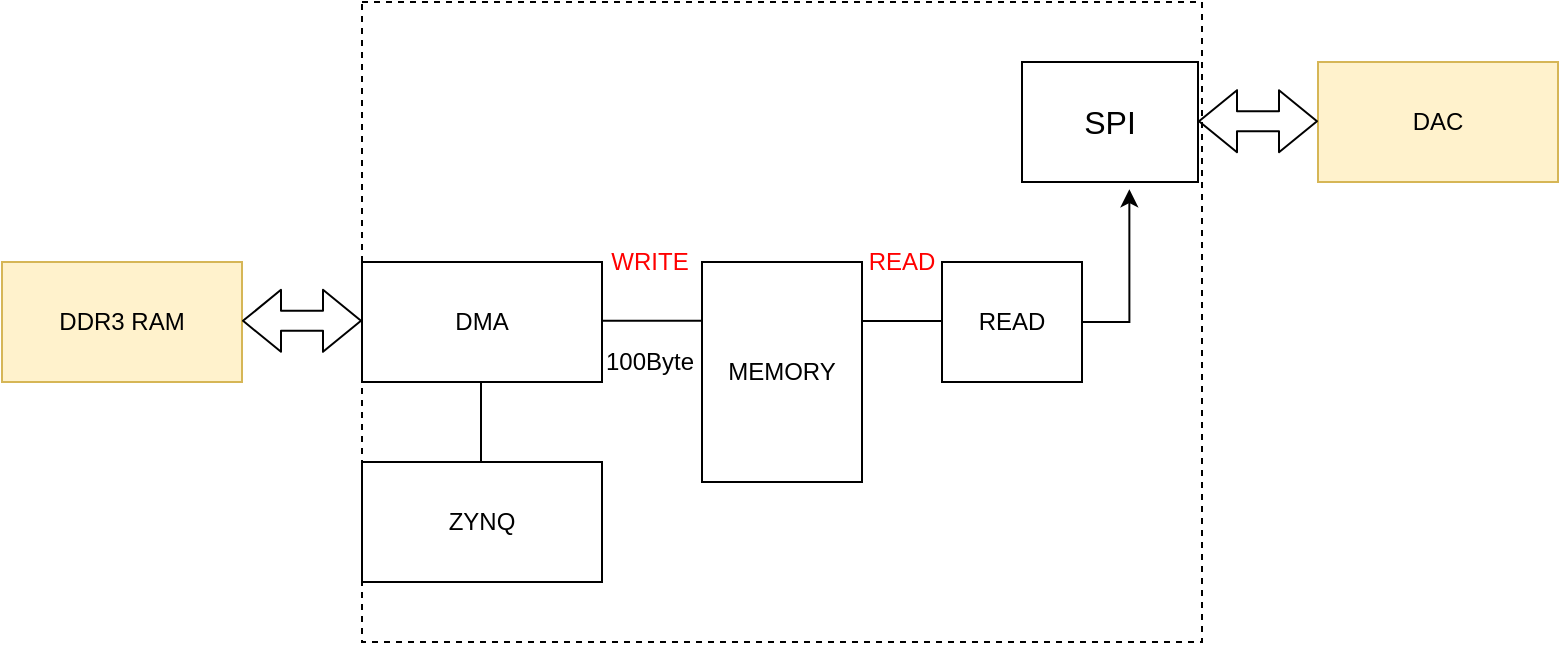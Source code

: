 <mxfile version="13.8.2" type="device"><diagram id="UPaz8o3zQ8Lm0DqKW3sR" name="Page-1"><mxGraphModel dx="1021" dy="500" grid="1" gridSize="10" guides="1" tooltips="1" connect="1" arrows="1" fold="1" page="1" pageScale="1" pageWidth="827" pageHeight="1169" math="0" shadow="0"><root><mxCell id="0"/><mxCell id="1" parent="0"/><mxCell id="LQ7OQa9d8ydMyfCOfJOE-17" value="" style="rounded=0;whiteSpace=wrap;html=1;dashed=1;" vertex="1" parent="1"><mxGeometry x="200" y="130" width="420" height="320" as="geometry"/></mxCell><mxCell id="LQ7OQa9d8ydMyfCOfJOE-1" value="&lt;font style=&quot;font-size: 16px&quot;&gt;SPI&lt;/font&gt;" style="rounded=0;whiteSpace=wrap;html=1;" vertex="1" parent="1"><mxGeometry x="530" y="160" width="88" height="60" as="geometry"/></mxCell><mxCell id="LQ7OQa9d8ydMyfCOfJOE-2" value="DAC" style="rounded=0;whiteSpace=wrap;html=1;fillColor=#fff2cc;strokeColor=#d6b656;" vertex="1" parent="1"><mxGeometry x="678" y="160" width="120" height="60" as="geometry"/></mxCell><mxCell id="LQ7OQa9d8ydMyfCOfJOE-3" value="" style="shape=flexArrow;endArrow=classic;startArrow=classic;html=1;" edge="1" parent="1"><mxGeometry width="50" height="50" relative="1" as="geometry"><mxPoint x="618" y="189.58" as="sourcePoint"/><mxPoint x="678" y="189.58" as="targetPoint"/></mxGeometry></mxCell><mxCell id="LQ7OQa9d8ydMyfCOfJOE-4" value="MEMORY" style="rounded=0;whiteSpace=wrap;html=1;" vertex="1" parent="1"><mxGeometry x="370" y="260" width="80" height="110" as="geometry"/></mxCell><mxCell id="LQ7OQa9d8ydMyfCOfJOE-5" value="DMA" style="rounded=0;whiteSpace=wrap;html=1;" vertex="1" parent="1"><mxGeometry x="200" y="260" width="120" height="60" as="geometry"/></mxCell><mxCell id="LQ7OQa9d8ydMyfCOfJOE-6" value="DDR3 RAM" style="rounded=0;whiteSpace=wrap;html=1;fillColor=#fff2cc;strokeColor=#d6b656;" vertex="1" parent="1"><mxGeometry x="20" y="260" width="120" height="60" as="geometry"/></mxCell><mxCell id="LQ7OQa9d8ydMyfCOfJOE-7" value="" style="shape=flexArrow;endArrow=classic;startArrow=classic;html=1;" edge="1" parent="1"><mxGeometry width="50" height="50" relative="1" as="geometry"><mxPoint x="140" y="289.41" as="sourcePoint"/><mxPoint x="200" y="289.41" as="targetPoint"/></mxGeometry></mxCell><mxCell id="LQ7OQa9d8ydMyfCOfJOE-8" value="" style="endArrow=none;html=1;" edge="1" parent="1"><mxGeometry width="50" height="50" relative="1" as="geometry"><mxPoint x="320" y="289.41" as="sourcePoint"/><mxPoint x="370" y="289.41" as="targetPoint"/></mxGeometry></mxCell><mxCell id="LQ7OQa9d8ydMyfCOfJOE-9" value="ZYNQ" style="rounded=0;whiteSpace=wrap;html=1;" vertex="1" parent="1"><mxGeometry x="200" y="360" width="120" height="60" as="geometry"/></mxCell><mxCell id="LQ7OQa9d8ydMyfCOfJOE-10" value="" style="endArrow=none;html=1;" edge="1" parent="1"><mxGeometry width="50" height="50" relative="1" as="geometry"><mxPoint x="259.5" y="360" as="sourcePoint"/><mxPoint x="259.5" y="320" as="targetPoint"/></mxGeometry></mxCell><mxCell id="LQ7OQa9d8ydMyfCOfJOE-11" value="100Byte" style="text;html=1;strokeColor=none;fillColor=none;align=center;verticalAlign=middle;whiteSpace=wrap;rounded=0;" vertex="1" parent="1"><mxGeometry x="324" y="300" width="40" height="20" as="geometry"/></mxCell><mxCell id="LQ7OQa9d8ydMyfCOfJOE-12" value="&lt;font color=&quot;#ff0000&quot;&gt;WRITE&lt;/font&gt;" style="text;html=1;strokeColor=none;fillColor=none;align=center;verticalAlign=middle;whiteSpace=wrap;rounded=0;" vertex="1" parent="1"><mxGeometry x="324" y="250" width="40" height="20" as="geometry"/></mxCell><mxCell id="LQ7OQa9d8ydMyfCOfJOE-16" style="edgeStyle=orthogonalEdgeStyle;rounded=0;orthogonalLoop=1;jettySize=auto;html=1;exitX=1;exitY=0.5;exitDx=0;exitDy=0;entryX=0.61;entryY=1.06;entryDx=0;entryDy=0;entryPerimeter=0;" edge="1" parent="1" source="LQ7OQa9d8ydMyfCOfJOE-13" target="LQ7OQa9d8ydMyfCOfJOE-1"><mxGeometry relative="1" as="geometry"/></mxCell><mxCell id="LQ7OQa9d8ydMyfCOfJOE-13" value="READ" style="rounded=0;whiteSpace=wrap;html=1;" vertex="1" parent="1"><mxGeometry x="490" y="260" width="70" height="60" as="geometry"/></mxCell><mxCell id="LQ7OQa9d8ydMyfCOfJOE-14" value="" style="endArrow=none;html=1;" edge="1" parent="1"><mxGeometry width="50" height="50" relative="1" as="geometry"><mxPoint x="450" y="289.5" as="sourcePoint"/><mxPoint x="490" y="289.5" as="targetPoint"/></mxGeometry></mxCell><mxCell id="LQ7OQa9d8ydMyfCOfJOE-15" value="&lt;font color=&quot;#ff0000&quot;&gt;READ&lt;/font&gt;" style="text;html=1;strokeColor=none;fillColor=none;align=center;verticalAlign=middle;whiteSpace=wrap;rounded=0;" vertex="1" parent="1"><mxGeometry x="450" y="250" width="40" height="20" as="geometry"/></mxCell></root></mxGraphModel></diagram></mxfile>